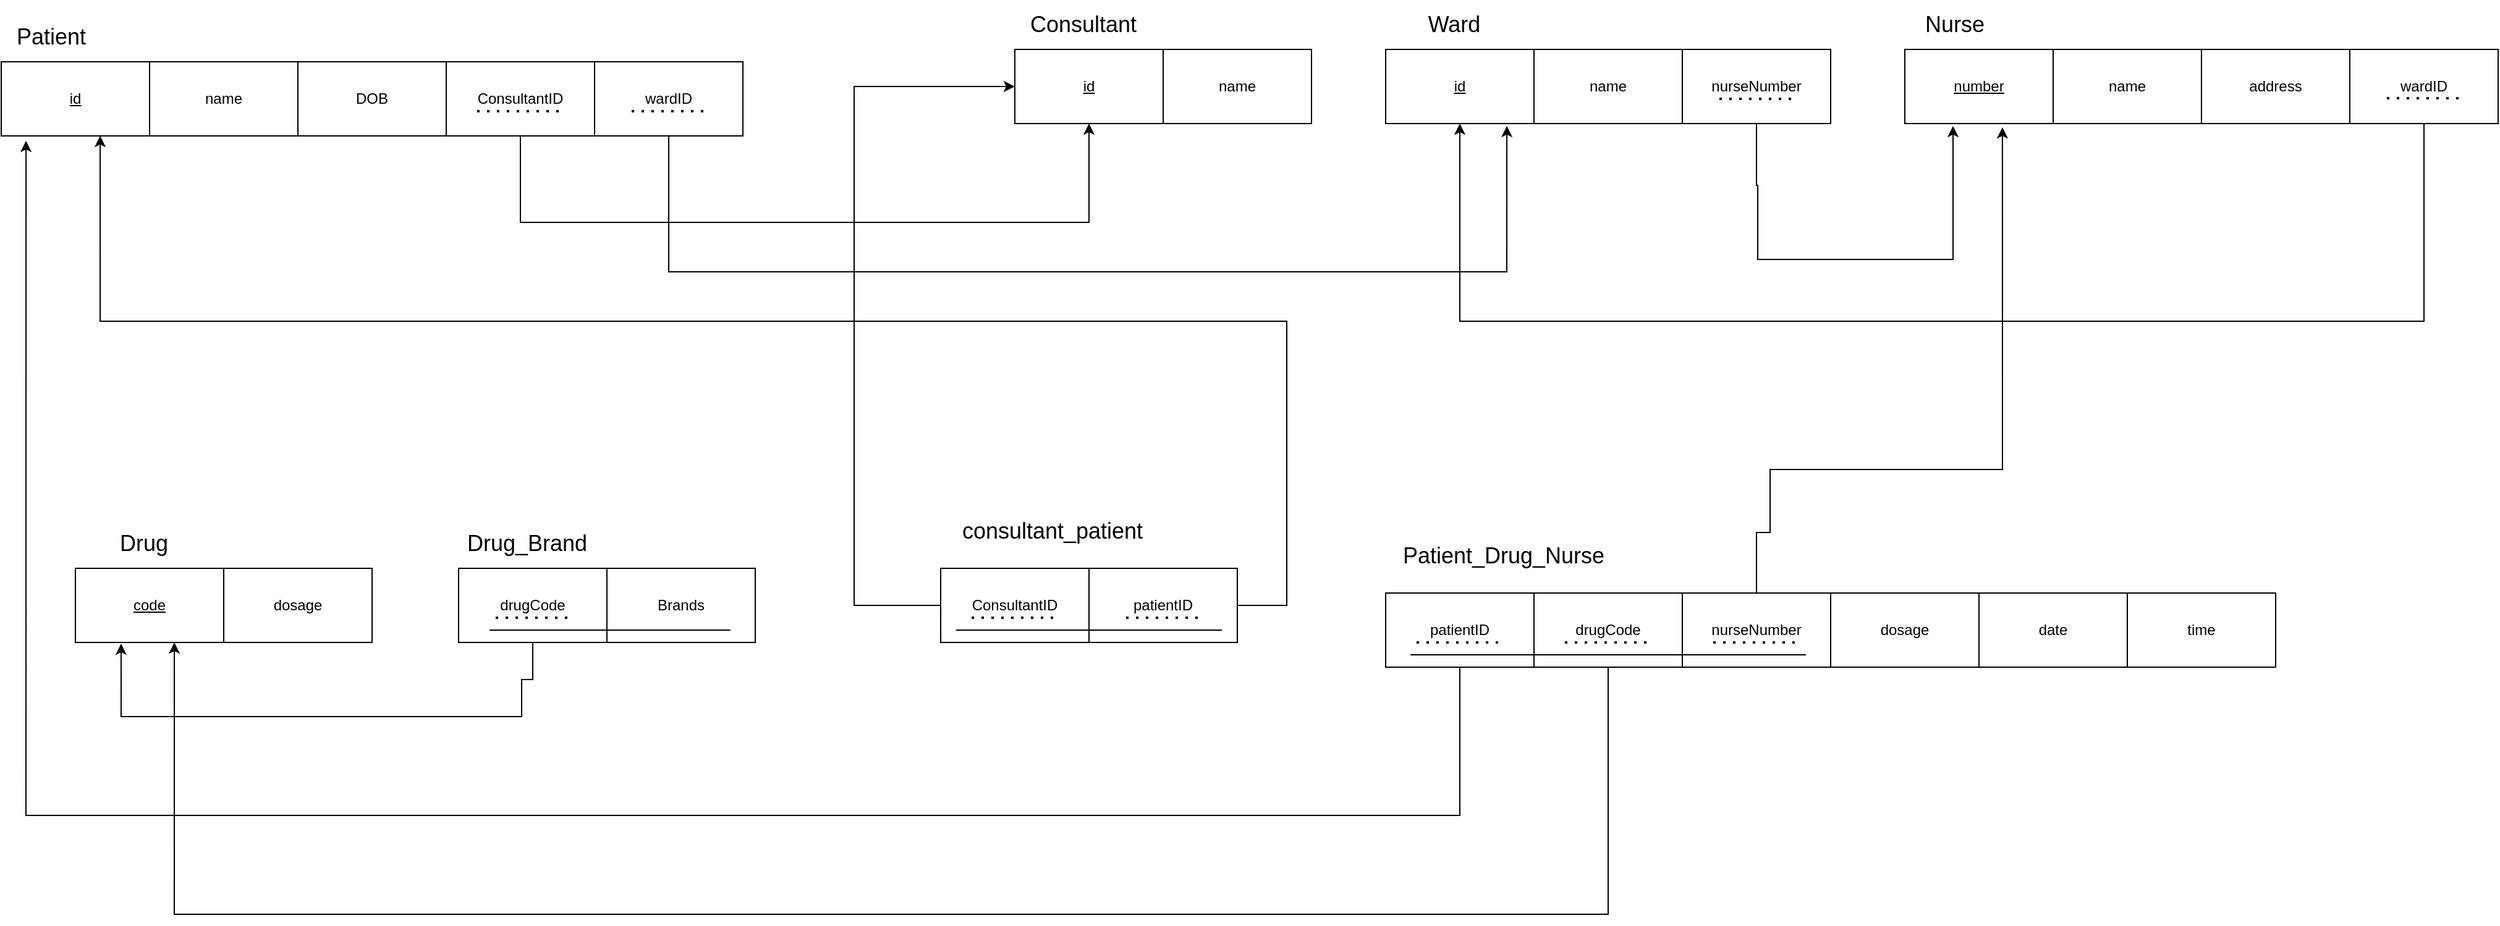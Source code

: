 <mxfile version="24.2.5" type="device">
  <diagram name="Page-1" id="D5eaZ55jSwbf1sR5izok">
    <mxGraphModel dx="2924" dy="1204" grid="1" gridSize="10" guides="1" tooltips="1" connect="1" arrows="1" fold="1" page="1" pageScale="1" pageWidth="850" pageHeight="1100" math="0" shadow="0">
      <root>
        <mxCell id="0" />
        <mxCell id="1" parent="0" />
        <mxCell id="7CXUjaQquOiZPHZPoIj2-1" value="&lt;u&gt;id&lt;/u&gt;" style="rounded=0;whiteSpace=wrap;html=1;" vertex="1" parent="1">
          <mxGeometry x="-580" y="70" width="120" height="60" as="geometry" />
        </mxCell>
        <mxCell id="7CXUjaQquOiZPHZPoIj2-2" value="&lt;font style=&quot;font-size: 18px;&quot;&gt;Patient&lt;/font&gt;" style="text;html=1;align=center;verticalAlign=middle;resizable=0;points=[];autosize=1;strokeColor=none;fillColor=none;" vertex="1" parent="1">
          <mxGeometry x="-580" y="30" width="80" height="40" as="geometry" />
        </mxCell>
        <mxCell id="7CXUjaQquOiZPHZPoIj2-3" value="name" style="rounded=0;whiteSpace=wrap;html=1;" vertex="1" parent="1">
          <mxGeometry x="-460" y="70" width="120" height="60" as="geometry" />
        </mxCell>
        <mxCell id="7CXUjaQquOiZPHZPoIj2-4" value="DOB" style="rounded=0;whiteSpace=wrap;html=1;" vertex="1" parent="1">
          <mxGeometry x="-340" y="70" width="120" height="60" as="geometry" />
        </mxCell>
        <mxCell id="7CXUjaQquOiZPHZPoIj2-5" value="&lt;u&gt;id&lt;/u&gt;" style="rounded=0;whiteSpace=wrap;html=1;" vertex="1" parent="1">
          <mxGeometry x="240" y="60" width="120" height="60" as="geometry" />
        </mxCell>
        <mxCell id="7CXUjaQquOiZPHZPoIj2-6" value="&lt;font style=&quot;font-size: 18px;&quot;&gt;Consultant&lt;/font&gt;" style="text;html=1;align=center;verticalAlign=middle;resizable=0;points=[];autosize=1;strokeColor=none;fillColor=none;" vertex="1" parent="1">
          <mxGeometry x="240" y="20" width="110" height="40" as="geometry" />
        </mxCell>
        <mxCell id="7CXUjaQquOiZPHZPoIj2-7" value="name" style="rounded=0;whiteSpace=wrap;html=1;" vertex="1" parent="1">
          <mxGeometry x="360" y="60" width="120" height="60" as="geometry" />
        </mxCell>
        <mxCell id="7CXUjaQquOiZPHZPoIj2-9" value="&lt;u&gt;id&lt;/u&gt;" style="rounded=0;whiteSpace=wrap;html=1;" vertex="1" parent="1">
          <mxGeometry x="540" y="60" width="120" height="60" as="geometry" />
        </mxCell>
        <mxCell id="7CXUjaQquOiZPHZPoIj2-10" value="&lt;font style=&quot;font-size: 18px;&quot;&gt;Ward&lt;/font&gt;" style="text;html=1;align=center;verticalAlign=middle;resizable=0;points=[];autosize=1;strokeColor=none;fillColor=none;" vertex="1" parent="1">
          <mxGeometry x="560" y="20" width="70" height="40" as="geometry" />
        </mxCell>
        <mxCell id="7CXUjaQquOiZPHZPoIj2-11" value="name" style="rounded=0;whiteSpace=wrap;html=1;" vertex="1" parent="1">
          <mxGeometry x="660" y="60" width="120" height="60" as="geometry" />
        </mxCell>
        <mxCell id="7CXUjaQquOiZPHZPoIj2-12" value="&lt;u&gt;number&lt;/u&gt;" style="rounded=0;whiteSpace=wrap;html=1;" vertex="1" parent="1">
          <mxGeometry x="960" y="60" width="120" height="60" as="geometry" />
        </mxCell>
        <mxCell id="7CXUjaQquOiZPHZPoIj2-13" value="&lt;font style=&quot;font-size: 18px;&quot;&gt;Nurse&lt;/font&gt;" style="text;html=1;align=center;verticalAlign=middle;resizable=0;points=[];autosize=1;strokeColor=none;fillColor=none;" vertex="1" parent="1">
          <mxGeometry x="965" y="20" width="70" height="40" as="geometry" />
        </mxCell>
        <mxCell id="7CXUjaQquOiZPHZPoIj2-14" value="name" style="rounded=0;whiteSpace=wrap;html=1;" vertex="1" parent="1">
          <mxGeometry x="1080" y="60" width="120" height="60" as="geometry" />
        </mxCell>
        <mxCell id="7CXUjaQquOiZPHZPoIj2-15" value="address" style="rounded=0;whiteSpace=wrap;html=1;" vertex="1" parent="1">
          <mxGeometry x="1200" y="60" width="120" height="60" as="geometry" />
        </mxCell>
        <mxCell id="7CXUjaQquOiZPHZPoIj2-17" style="edgeStyle=orthogonalEdgeStyle;rounded=0;orthogonalLoop=1;jettySize=auto;html=1;entryX=0.325;entryY=1.033;entryDx=0;entryDy=0;entryPerimeter=0;" edge="1" parent="1" source="7CXUjaQquOiZPHZPoIj2-16" target="7CXUjaQquOiZPHZPoIj2-12">
          <mxGeometry relative="1" as="geometry">
            <mxPoint x="1000" y="230" as="targetPoint" />
            <Array as="points">
              <mxPoint x="840" y="170" />
              <mxPoint x="841" y="170" />
              <mxPoint x="841" y="230" />
              <mxPoint x="999" y="230" />
            </Array>
          </mxGeometry>
        </mxCell>
        <mxCell id="7CXUjaQquOiZPHZPoIj2-16" value="nurseNumber" style="rounded=0;whiteSpace=wrap;html=1;" vertex="1" parent="1">
          <mxGeometry x="780" y="60" width="120" height="60" as="geometry" />
        </mxCell>
        <mxCell id="7CXUjaQquOiZPHZPoIj2-18" value="" style="endArrow=none;dashed=1;html=1;dashPattern=1 3;strokeWidth=2;rounded=0;" edge="1" parent="1">
          <mxGeometry width="50" height="50" relative="1" as="geometry">
            <mxPoint x="810" y="100" as="sourcePoint" />
            <mxPoint x="870" y="100" as="targetPoint" />
          </mxGeometry>
        </mxCell>
        <mxCell id="7CXUjaQquOiZPHZPoIj2-25" style="edgeStyle=orthogonalEdgeStyle;rounded=0;orthogonalLoop=1;jettySize=auto;html=1;exitX=0.5;exitY=1;exitDx=0;exitDy=0;entryX=0.5;entryY=1;entryDx=0;entryDy=0;" edge="1" parent="1" source="7CXUjaQquOiZPHZPoIj2-19" target="7CXUjaQquOiZPHZPoIj2-5">
          <mxGeometry relative="1" as="geometry">
            <mxPoint x="300" y="200" as="targetPoint" />
            <Array as="points">
              <mxPoint x="-160" y="200" />
              <mxPoint x="300" y="200" />
            </Array>
          </mxGeometry>
        </mxCell>
        <mxCell id="7CXUjaQquOiZPHZPoIj2-19" value="ConsultantID" style="rounded=0;whiteSpace=wrap;html=1;" vertex="1" parent="1">
          <mxGeometry x="-220" y="70" width="120" height="60" as="geometry" />
        </mxCell>
        <mxCell id="7CXUjaQquOiZPHZPoIj2-20" value="" style="endArrow=none;dashed=1;html=1;dashPattern=1 3;strokeWidth=2;rounded=0;" edge="1" parent="1">
          <mxGeometry width="50" height="50" relative="1" as="geometry">
            <mxPoint x="-195" y="110" as="sourcePoint" />
            <mxPoint x="-125" y="110" as="targetPoint" />
          </mxGeometry>
        </mxCell>
        <mxCell id="7CXUjaQquOiZPHZPoIj2-24" style="edgeStyle=orthogonalEdgeStyle;rounded=0;orthogonalLoop=1;jettySize=auto;html=1;entryX=0.5;entryY=1;entryDx=0;entryDy=0;" edge="1" parent="1" source="7CXUjaQquOiZPHZPoIj2-21" target="7CXUjaQquOiZPHZPoIj2-9">
          <mxGeometry relative="1" as="geometry">
            <mxPoint x="600" y="280" as="targetPoint" />
            <Array as="points">
              <mxPoint x="1380" y="280" />
              <mxPoint x="600" y="280" />
            </Array>
          </mxGeometry>
        </mxCell>
        <mxCell id="7CXUjaQquOiZPHZPoIj2-21" value="wardID" style="rounded=0;whiteSpace=wrap;html=1;" vertex="1" parent="1">
          <mxGeometry x="1320" y="60" width="120" height="60" as="geometry" />
        </mxCell>
        <mxCell id="7CXUjaQquOiZPHZPoIj2-22" value="" style="endArrow=none;dashed=1;html=1;dashPattern=1 3;strokeWidth=2;rounded=0;" edge="1" parent="1">
          <mxGeometry width="50" height="50" relative="1" as="geometry">
            <mxPoint x="1350" y="99.5" as="sourcePoint" />
            <mxPoint x="1410" y="99.5" as="targetPoint" />
          </mxGeometry>
        </mxCell>
        <mxCell id="7CXUjaQquOiZPHZPoIj2-28" style="edgeStyle=orthogonalEdgeStyle;rounded=0;orthogonalLoop=1;jettySize=auto;html=1;exitX=0.5;exitY=1;exitDx=0;exitDy=0;entryX=0.817;entryY=1.033;entryDx=0;entryDy=0;entryPerimeter=0;" edge="1" parent="1" source="7CXUjaQquOiZPHZPoIj2-26" target="7CXUjaQquOiZPHZPoIj2-9">
          <mxGeometry relative="1" as="geometry">
            <mxPoint x="640" y="240" as="targetPoint" />
            <Array as="points">
              <mxPoint x="-40" y="240" />
              <mxPoint x="638" y="240" />
            </Array>
          </mxGeometry>
        </mxCell>
        <mxCell id="7CXUjaQquOiZPHZPoIj2-26" value="wardID" style="rounded=0;whiteSpace=wrap;html=1;" vertex="1" parent="1">
          <mxGeometry x="-100" y="70" width="120" height="60" as="geometry" />
        </mxCell>
        <mxCell id="7CXUjaQquOiZPHZPoIj2-27" value="" style="endArrow=none;dashed=1;html=1;dashPattern=1 3;strokeWidth=2;rounded=0;" edge="1" parent="1">
          <mxGeometry width="50" height="50" relative="1" as="geometry">
            <mxPoint x="-70" y="110" as="sourcePoint" />
            <mxPoint x="-10" y="110" as="targetPoint" />
          </mxGeometry>
        </mxCell>
        <mxCell id="7CXUjaQquOiZPHZPoIj2-37" value="date" style="rounded=0;whiteSpace=wrap;html=1;" vertex="1" parent="1">
          <mxGeometry x="1020" y="500" width="120" height="60" as="geometry" />
        </mxCell>
        <mxCell id="7CXUjaQquOiZPHZPoIj2-38" value="time" style="rounded=0;whiteSpace=wrap;html=1;" vertex="1" parent="1">
          <mxGeometry x="1140" y="500" width="120" height="60" as="geometry" />
        </mxCell>
        <mxCell id="7CXUjaQquOiZPHZPoIj2-41" value="&lt;u&gt;code&lt;/u&gt;" style="rounded=0;whiteSpace=wrap;html=1;" vertex="1" parent="1">
          <mxGeometry x="-520" y="480" width="120" height="60" as="geometry" />
        </mxCell>
        <mxCell id="7CXUjaQquOiZPHZPoIj2-42" value="&lt;span style=&quot;font-size: 18px;&quot;&gt;Drug&lt;/span&gt;" style="text;html=1;align=center;verticalAlign=middle;resizable=0;points=[];autosize=1;strokeColor=none;fillColor=none;" vertex="1" parent="1">
          <mxGeometry x="-495" y="440" width="60" height="40" as="geometry" />
        </mxCell>
        <mxCell id="7CXUjaQquOiZPHZPoIj2-43" value="dosage" style="rounded=0;whiteSpace=wrap;html=1;" vertex="1" parent="1">
          <mxGeometry x="-400" y="480" width="120" height="60" as="geometry" />
        </mxCell>
        <mxCell id="7CXUjaQquOiZPHZPoIj2-48" style="edgeStyle=orthogonalEdgeStyle;rounded=0;orthogonalLoop=1;jettySize=auto;html=1;entryX=0.308;entryY=1.017;entryDx=0;entryDy=0;entryPerimeter=0;" edge="1" parent="1" source="7CXUjaQquOiZPHZPoIj2-44" target="7CXUjaQquOiZPHZPoIj2-41">
          <mxGeometry relative="1" as="geometry">
            <mxPoint x="-480" y="600" as="targetPoint" />
            <Array as="points">
              <mxPoint x="-150" y="570" />
              <mxPoint x="-159" y="570" />
              <mxPoint x="-159" y="600" />
              <mxPoint x="-483" y="600" />
            </Array>
          </mxGeometry>
        </mxCell>
        <mxCell id="7CXUjaQquOiZPHZPoIj2-44" value="drugCode" style="rounded=0;whiteSpace=wrap;html=1;" vertex="1" parent="1">
          <mxGeometry x="-210" y="480" width="120" height="60" as="geometry" />
        </mxCell>
        <mxCell id="7CXUjaQquOiZPHZPoIj2-45" value="&lt;span style=&quot;font-size: 18px;&quot;&gt;Drug_Brand&lt;/span&gt;" style="text;html=1;align=center;verticalAlign=middle;resizable=0;points=[];autosize=1;strokeColor=none;fillColor=none;" vertex="1" parent="1">
          <mxGeometry x="-215" y="440" width="120" height="40" as="geometry" />
        </mxCell>
        <mxCell id="7CXUjaQquOiZPHZPoIj2-46" value="Brands" style="rounded=0;whiteSpace=wrap;html=1;" vertex="1" parent="1">
          <mxGeometry x="-90" y="480" width="120" height="60" as="geometry" />
        </mxCell>
        <mxCell id="7CXUjaQquOiZPHZPoIj2-47" value="" style="endArrow=none;dashed=1;html=1;dashPattern=1 3;strokeWidth=2;rounded=0;" edge="1" parent="1">
          <mxGeometry width="50" height="50" relative="1" as="geometry">
            <mxPoint x="-180" y="520" as="sourcePoint" />
            <mxPoint x="-120" y="520" as="targetPoint" />
          </mxGeometry>
        </mxCell>
        <mxCell id="7CXUjaQquOiZPHZPoIj2-49" value="" style="endArrow=none;html=1;rounded=0;entryX=0.833;entryY=0.833;entryDx=0;entryDy=0;entryPerimeter=0;" edge="1" parent="1" target="7CXUjaQquOiZPHZPoIj2-46">
          <mxGeometry width="50" height="50" relative="1" as="geometry">
            <mxPoint x="-185" y="530" as="sourcePoint" />
            <mxPoint x="-115" y="530" as="targetPoint" />
          </mxGeometry>
        </mxCell>
        <mxCell id="7CXUjaQquOiZPHZPoIj2-56" style="edgeStyle=orthogonalEdgeStyle;rounded=0;orthogonalLoop=1;jettySize=auto;html=1;entryX=0;entryY=0.5;entryDx=0;entryDy=0;" edge="1" parent="1" source="7CXUjaQquOiZPHZPoIj2-50" target="7CXUjaQquOiZPHZPoIj2-5">
          <mxGeometry relative="1" as="geometry">
            <mxPoint x="110" y="100" as="targetPoint" />
            <Array as="points">
              <mxPoint x="110" y="510" />
              <mxPoint x="110" y="90" />
            </Array>
          </mxGeometry>
        </mxCell>
        <mxCell id="7CXUjaQquOiZPHZPoIj2-50" value="ConsultantID" style="rounded=0;whiteSpace=wrap;html=1;" vertex="1" parent="1">
          <mxGeometry x="180" y="480" width="120" height="60" as="geometry" />
        </mxCell>
        <mxCell id="7CXUjaQquOiZPHZPoIj2-57" style="edgeStyle=orthogonalEdgeStyle;rounded=0;orthogonalLoop=1;jettySize=auto;html=1;exitX=1;exitY=0.5;exitDx=0;exitDy=0;entryX=0.667;entryY=1;entryDx=0;entryDy=0;entryPerimeter=0;" edge="1" parent="1" source="7CXUjaQquOiZPHZPoIj2-51" target="7CXUjaQquOiZPHZPoIj2-1">
          <mxGeometry relative="1" as="geometry">
            <mxPoint x="-500" y="280" as="targetPoint" />
            <Array as="points">
              <mxPoint x="460" y="510" />
              <mxPoint x="460" y="280" />
              <mxPoint x="-500" y="280" />
            </Array>
          </mxGeometry>
        </mxCell>
        <mxCell id="7CXUjaQquOiZPHZPoIj2-51" value="patientID" style="rounded=0;whiteSpace=wrap;html=1;" vertex="1" parent="1">
          <mxGeometry x="300" y="480" width="120" height="60" as="geometry" />
        </mxCell>
        <mxCell id="7CXUjaQquOiZPHZPoIj2-52" value="" style="endArrow=none;dashed=1;html=1;dashPattern=1 3;strokeWidth=2;rounded=0;" edge="1" parent="1">
          <mxGeometry width="50" height="50" relative="1" as="geometry">
            <mxPoint x="205" y="520" as="sourcePoint" />
            <mxPoint x="275" y="520" as="targetPoint" />
          </mxGeometry>
        </mxCell>
        <mxCell id="7CXUjaQquOiZPHZPoIj2-53" value="" style="endArrow=none;dashed=1;html=1;dashPattern=1 3;strokeWidth=2;rounded=0;" edge="1" parent="1">
          <mxGeometry width="50" height="50" relative="1" as="geometry">
            <mxPoint x="330" y="520" as="sourcePoint" />
            <mxPoint x="390" y="520" as="targetPoint" />
          </mxGeometry>
        </mxCell>
        <mxCell id="7CXUjaQquOiZPHZPoIj2-54" value="&lt;font style=&quot;font-size: 18px;&quot;&gt;consultant_patient&lt;/font&gt;" style="text;html=1;align=center;verticalAlign=middle;resizable=0;points=[];autosize=1;strokeColor=none;fillColor=none;" vertex="1" parent="1">
          <mxGeometry x="185" y="430" width="170" height="40" as="geometry" />
        </mxCell>
        <mxCell id="7CXUjaQquOiZPHZPoIj2-55" value="" style="endArrow=none;html=1;rounded=0;" edge="1" parent="1">
          <mxGeometry width="50" height="50" relative="1" as="geometry">
            <mxPoint x="192.5" y="530" as="sourcePoint" />
            <mxPoint x="407.5" y="530" as="targetPoint" />
          </mxGeometry>
        </mxCell>
        <mxCell id="7CXUjaQquOiZPHZPoIj2-73" style="edgeStyle=orthogonalEdgeStyle;rounded=0;orthogonalLoop=1;jettySize=auto;html=1;entryX=0.167;entryY=1.067;entryDx=0;entryDy=0;entryPerimeter=0;" edge="1" parent="1" source="7CXUjaQquOiZPHZPoIj2-58" target="7CXUjaQquOiZPHZPoIj2-1">
          <mxGeometry relative="1" as="geometry">
            <mxPoint x="-560" y="680" as="targetPoint" />
            <Array as="points">
              <mxPoint x="600" y="680" />
              <mxPoint x="-560" y="680" />
            </Array>
          </mxGeometry>
        </mxCell>
        <mxCell id="7CXUjaQquOiZPHZPoIj2-58" value="patientID" style="rounded=0;whiteSpace=wrap;html=1;" vertex="1" parent="1">
          <mxGeometry x="540" y="500" width="120" height="60" as="geometry" />
        </mxCell>
        <mxCell id="7CXUjaQquOiZPHZPoIj2-59" value="" style="endArrow=none;dashed=1;html=1;dashPattern=1 3;strokeWidth=2;rounded=0;" edge="1" parent="1">
          <mxGeometry width="50" height="50" relative="1" as="geometry">
            <mxPoint x="565" y="540" as="sourcePoint" />
            <mxPoint x="635" y="540" as="targetPoint" />
          </mxGeometry>
        </mxCell>
        <mxCell id="7CXUjaQquOiZPHZPoIj2-74" style="edgeStyle=orthogonalEdgeStyle;rounded=0;orthogonalLoop=1;jettySize=auto;html=1;entryX=0.667;entryY=1;entryDx=0;entryDy=0;entryPerimeter=0;" edge="1" parent="1" source="7CXUjaQquOiZPHZPoIj2-60" target="7CXUjaQquOiZPHZPoIj2-41">
          <mxGeometry relative="1" as="geometry">
            <mxPoint x="-450" y="760" as="targetPoint" />
            <Array as="points">
              <mxPoint x="720" y="760" />
              <mxPoint x="-440" y="760" />
            </Array>
          </mxGeometry>
        </mxCell>
        <mxCell id="7CXUjaQquOiZPHZPoIj2-60" value="drugCode" style="rounded=0;whiteSpace=wrap;html=1;" vertex="1" parent="1">
          <mxGeometry x="660" y="500" width="120" height="60" as="geometry" />
        </mxCell>
        <mxCell id="7CXUjaQquOiZPHZPoIj2-61" value="" style="endArrow=none;dashed=1;html=1;dashPattern=1 3;strokeWidth=2;rounded=0;" edge="1" parent="1">
          <mxGeometry width="50" height="50" relative="1" as="geometry">
            <mxPoint x="685" y="540" as="sourcePoint" />
            <mxPoint x="755" y="540" as="targetPoint" />
          </mxGeometry>
        </mxCell>
        <mxCell id="7CXUjaQquOiZPHZPoIj2-77" style="edgeStyle=orthogonalEdgeStyle;rounded=0;orthogonalLoop=1;jettySize=auto;html=1;entryX=0.658;entryY=1.05;entryDx=0;entryDy=0;entryPerimeter=0;" edge="1" parent="1" source="7CXUjaQquOiZPHZPoIj2-62" target="7CXUjaQquOiZPHZPoIj2-12">
          <mxGeometry relative="1" as="geometry">
            <mxPoint x="1040" y="400" as="targetPoint" />
            <Array as="points">
              <mxPoint x="840" y="451" />
              <mxPoint x="851" y="451" />
              <mxPoint x="851" y="400" />
              <mxPoint x="1039" y="400" />
            </Array>
          </mxGeometry>
        </mxCell>
        <mxCell id="7CXUjaQquOiZPHZPoIj2-62" value="nurseNumber" style="rounded=0;whiteSpace=wrap;html=1;" vertex="1" parent="1">
          <mxGeometry x="780" y="500" width="120" height="60" as="geometry" />
        </mxCell>
        <mxCell id="7CXUjaQquOiZPHZPoIj2-63" value="" style="endArrow=none;dashed=1;html=1;dashPattern=1 3;strokeWidth=2;rounded=0;" edge="1" parent="1">
          <mxGeometry width="50" height="50" relative="1" as="geometry">
            <mxPoint x="805" y="540" as="sourcePoint" />
            <mxPoint x="875" y="540" as="targetPoint" />
          </mxGeometry>
        </mxCell>
        <mxCell id="7CXUjaQquOiZPHZPoIj2-64" value="&lt;font style=&quot;font-size: 18px;&quot;&gt;Patient_Drug_Nurse&lt;/font&gt;" style="text;html=1;align=center;verticalAlign=middle;resizable=0;points=[];autosize=1;strokeColor=none;fillColor=none;" vertex="1" parent="1">
          <mxGeometry x="540" y="450" width="190" height="40" as="geometry" />
        </mxCell>
        <mxCell id="7CXUjaQquOiZPHZPoIj2-65" value="dosage" style="rounded=0;whiteSpace=wrap;html=1;" vertex="1" parent="1">
          <mxGeometry x="900" y="500" width="120" height="60" as="geometry" />
        </mxCell>
        <mxCell id="7CXUjaQquOiZPHZPoIj2-78" value="" style="endArrow=none;html=1;rounded=0;entryX=0.833;entryY=0.833;entryDx=0;entryDy=0;entryPerimeter=0;" edge="1" parent="1" target="7CXUjaQquOiZPHZPoIj2-62">
          <mxGeometry width="50" height="50" relative="1" as="geometry">
            <mxPoint x="560" y="550" as="sourcePoint" />
            <mxPoint x="640" y="550" as="targetPoint" />
          </mxGeometry>
        </mxCell>
      </root>
    </mxGraphModel>
  </diagram>
</mxfile>
